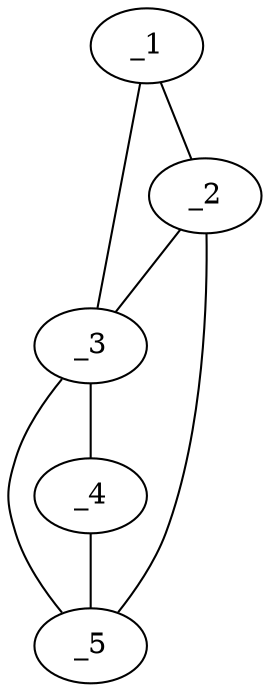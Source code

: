 graph obj39_60 {
	_1	 [dim=64,
		histo1="0.99171",
		histo10=0,
		histo11=0,
		histo12=0,
		histo13=0,
		histo14=0,
		histo15=0,
		histo16=0,
		histo17="0.00132648",
		histo18="0.00066324",
		histo19=0,
		histo2="0.00016581",
		histo20=0,
		histo21=0,
		histo22="0.00547173",
		histo23=0,
		histo24=0,
		histo25=0,
		histo26=0,
		histo27=0,
		histo28=0,
		histo29=0,
		histo3=0,
		histo30=0,
		histo31=0,
		histo32=0,
		histo33=0,
		histo34=0,
		histo35=0,
		histo36=0,
		histo37=0,
		histo38=0,
		histo39=0,
		histo4=0,
		histo40=0,
		histo41=0,
		histo42=0,
		histo43=0,
		histo44=0,
		histo45=0,
		histo46=0,
		histo47=0,
		histo48=0,
		histo49=0,
		histo5="0.00033162",
		histo50=0,
		histo51=0,
		histo52=0,
		histo53=0,
		histo54=0,
		histo55=0,
		histo56=0,
		histo57=0,
		histo58=0,
		histo59=0,
		histo6="0.00033162",
		histo60=0,
		histo61=0,
		histo62=0,
		histo63=0,
		histo64=0,
		histo7=0,
		histo8=0,
		histo9=0];
	_2	 [dim=64,
		histo1=0,
		histo10=0,
		histo11=0,
		histo12=0,
		histo13=0,
		histo14=0,
		histo15=0,
		histo16=0,
		histo17=0,
		histo18=0,
		histo19=0,
		histo2=0,
		histo20=0,
		histo21=0,
		histo22="0.146628",
		histo23="0.00521342",
		histo24=0,
		histo25=0,
		histo26="0.000325839",
		histo27="0.00651678",
		histo28="0.000325839",
		histo29=0,
		histo3=0,
		histo30=0,
		histo31=0,
		histo32=0,
		histo33=0,
		histo34=0,
		histo35=0,
		histo36=0,
		histo37=0,
		histo38="0.00423591",
		histo39=0,
		histo4=0,
		histo40=0,
		histo41=0,
		histo42="0.000325839",
		histo43="0.247964",
		histo44="0.00944933",
		histo45=0,
		histo46=0,
		histo47=0,
		histo48="0.00912349",
		histo49=0,
		histo5=0,
		histo50=0,
		histo51=0,
		histo52=0,
		histo53=0,
		histo54=0,
		histo55=0,
		histo56=0,
		histo57=0,
		histo58=0,
		histo59="0.00391007",
		histo6=0,
		histo60="0.00260671",
		histo61=0,
		histo62=0,
		histo63="0.000651678",
		histo64="0.562724",
		histo7=0,
		histo8=0,
		histo9=0];
	_1 -- _2	 [boundary=169];
	_3	 [dim=64,
		histo1="0.568319",
		histo10=0,
		histo11=0,
		histo12=0,
		histo13=0,
		histo14=0,
		histo15=0,
		histo16=0,
		histo17=0,
		histo18="0.000669792",
		histo19=0,
		histo2="0.334896",
		histo20=0,
		histo21=0,
		histo22="0.0288011",
		histo23="0.0174146",
		histo24="0.00234427",
		histo25=0,
		histo26=0,
		histo27=0,
		histo28="0.00200938",
		histo29=0,
		histo3="0.000334896",
		histo30=0,
		histo31=0,
		histo32=0,
		histo33=0,
		histo34=0,
		histo35=0,
		histo36=0,
		histo37=0,
		histo38=0,
		histo39=0,
		histo4=0,
		histo40=0,
		histo41=0,
		histo42=0,
		histo43=0,
		histo44="0.00234427",
		histo45=0,
		histo46=0,
		histo47=0,
		histo48=0,
		histo49=0,
		histo5=0,
		histo50=0,
		histo51=0,
		histo52=0,
		histo53=0,
		histo54=0,
		histo55=0,
		histo56=0,
		histo57=0,
		histo58=0,
		histo59=0,
		histo6="0.0391829",
		histo60=0,
		histo61=0,
		histo62=0,
		histo63=0,
		histo64=0,
		histo7="0.00368386",
		histo8=0,
		histo9=0];
	_1 -- _3	 [boundary=291];
	_2 -- _3	 [boundary=125];
	_5	 [dim=64,
		histo1=0,
		histo10=0,
		histo11=0,
		histo12=0,
		histo13=0,
		histo14=0,
		histo15=0,
		histo16=0,
		histo17=0,
		histo18=0,
		histo19=0,
		histo2="0.0217972",
		histo20=0,
		histo21=0,
		histo22=0,
		histo23=0,
		histo24="0.0022242",
		histo25=0,
		histo26=0,
		histo27=0,
		histo28=0,
		histo29=0,
		histo3="0.269128",
		histo30=0,
		histo31=0,
		histo32=0,
		histo33=0,
		histo34=0,
		histo35=0,
		histo36=0,
		histo37=0,
		histo38=0,
		histo39=0,
		histo4="0.613434",
		histo40=0,
		histo41=0,
		histo42=0,
		histo43=0,
		histo44=0,
		histo45=0,
		histo46=0,
		histo47=0,
		histo48=0,
		histo49=0,
		histo5=0,
		histo50=0,
		histo51=0,
		histo52=0,
		histo53=0,
		histo54=0,
		histo55=0,
		histo56=0,
		histo57=0,
		histo58=0,
		histo59=0,
		histo6=0,
		histo60=0,
		histo61=0,
		histo62=0,
		histo63=0,
		histo64=0,
		histo7="0.00133452",
		histo8="0.0920819",
		histo9=0];
	_2 -- _5	 [boundary=8];
	_4	 [dim=64,
		histo1="0.00829268",
		histo10=0,
		histo11=0,
		histo12=0,
		histo13=0,
		histo14=0,
		histo15=0,
		histo16=0,
		histo17=0,
		histo18=0,
		histo19=0,
		histo2="0.640488",
		histo20=0,
		histo21=0,
		histo22=0,
		histo23="0.0097561",
		histo24="0.101463",
		histo25=0,
		histo26=0,
		histo27=0,
		histo28="0.00341463",
		histo29=0,
		histo3="0.152683",
		histo30=0,
		histo31=0,
		histo32=0,
		histo33=0,
		histo34=0,
		histo35=0,
		histo36=0,
		histo37=0,
		histo38=0,
		histo39=0,
		histo4="0.000487805",
		histo40=0,
		histo41=0,
		histo42=0,
		histo43=0,
		histo44=0,
		histo45=0,
		histo46=0,
		histo47=0,
		histo48=0,
		histo49=0,
		histo5=0,
		histo50=0,
		histo51=0,
		histo52=0,
		histo53=0,
		histo54=0,
		histo55=0,
		histo56=0,
		histo57=0,
		histo58=0,
		histo59=0,
		histo6=0,
		histo60=0,
		histo61=0,
		histo62=0,
		histo63=0,
		histo64=0,
		histo7="0.0395122",
		histo8="0.0439024",
		histo9=0];
	_3 -- _4	 [boundary=473];
	_3 -- _5	 [boundary=22];
	_4 -- _5	 [boundary=378];
}
